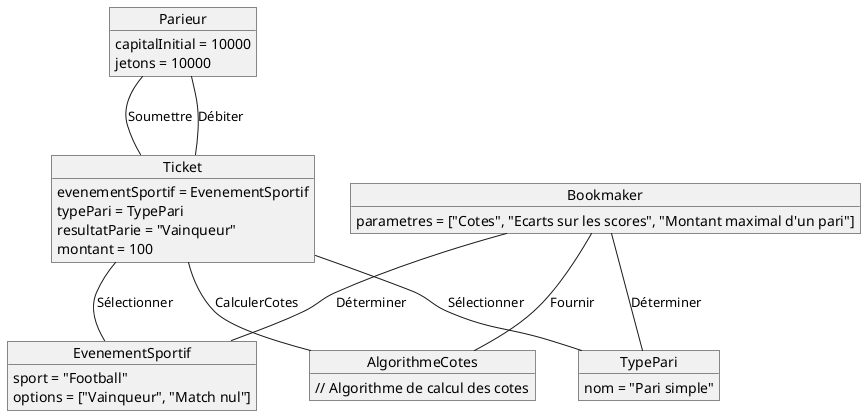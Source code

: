 @startuml

object Parieur {
    capitalInitial = 10000
    jetons = 10000
}

object EvenementSportif {
    sport = "Football"
    options = ["Vainqueur", "Match nul"]
}

object TypePari {
    nom = "Pari simple"
}

object Ticket {
    evenementSportif = EvenementSportif
    typePari = TypePari
    resultatParie = "Vainqueur"
    montant = 100
}

object Bookmaker {
    parametres = ["Cotes", "Ecarts sur les scores", "Montant maximal d'un pari"]
}

object AlgorithmeCotes {
    // Algorithme de calcul des cotes
}

Parieur -- Ticket : Soumettre

Ticket -- Parieur : Débiter

Ticket -- EvenementSportif : Sélectionner
Ticket -- TypePari : Sélectionner 
Ticket -- AlgorithmeCotes : CalculerCotes
Bookmaker -- EvenementSportif : Déterminer
Bookmaker -- TypePari : Déterminer
Bookmaker -- AlgorithmeCotes : Fournir

@enduml
